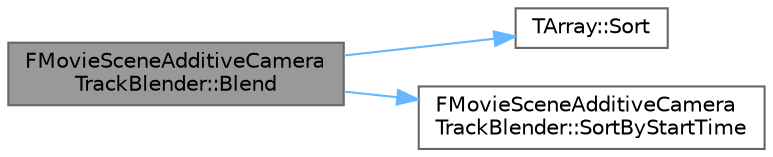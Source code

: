 digraph "FMovieSceneAdditiveCameraTrackBlender::Blend"
{
 // INTERACTIVE_SVG=YES
 // LATEX_PDF_SIZE
  bgcolor="transparent";
  edge [fontname=Helvetica,fontsize=10,labelfontname=Helvetica,labelfontsize=10];
  node [fontname=Helvetica,fontsize=10,shape=box,height=0.2,width=0.4];
  rankdir="LR";
  Node1 [id="Node000001",label="FMovieSceneAdditiveCamera\lTrackBlender::Blend",height=0.2,width=0.4,color="gray40", fillcolor="grey60", style="filled", fontcolor="black",tooltip="Blend the specified data by performing some specific processing such as sorting or filtering."];
  Node1 -> Node2 [id="edge1_Node000001_Node000002",color="steelblue1",style="solid",tooltip=" "];
  Node2 [id="Node000002",label="TArray::Sort",height=0.2,width=0.4,color="grey40", fillcolor="white", style="filled",URL="$d4/d52/classTArray.html#aed8d14d0ca896ffad80ddf8868c73c60",tooltip="Sorts the array assuming < operator is defined for the item type."];
  Node1 -> Node3 [id="edge2_Node000001_Node000003",color="steelblue1",style="solid",tooltip=" "];
  Node3 [id="Node000003",label="FMovieSceneAdditiveCamera\lTrackBlender::SortByStartTime",height=0.2,width=0.4,color="grey40", fillcolor="white", style="filled",URL="$db/d08/structFMovieSceneAdditiveCameraTrackBlender.html#aafef3595ef3c21453d0b947d2aeaae43",tooltip=" "];
}
